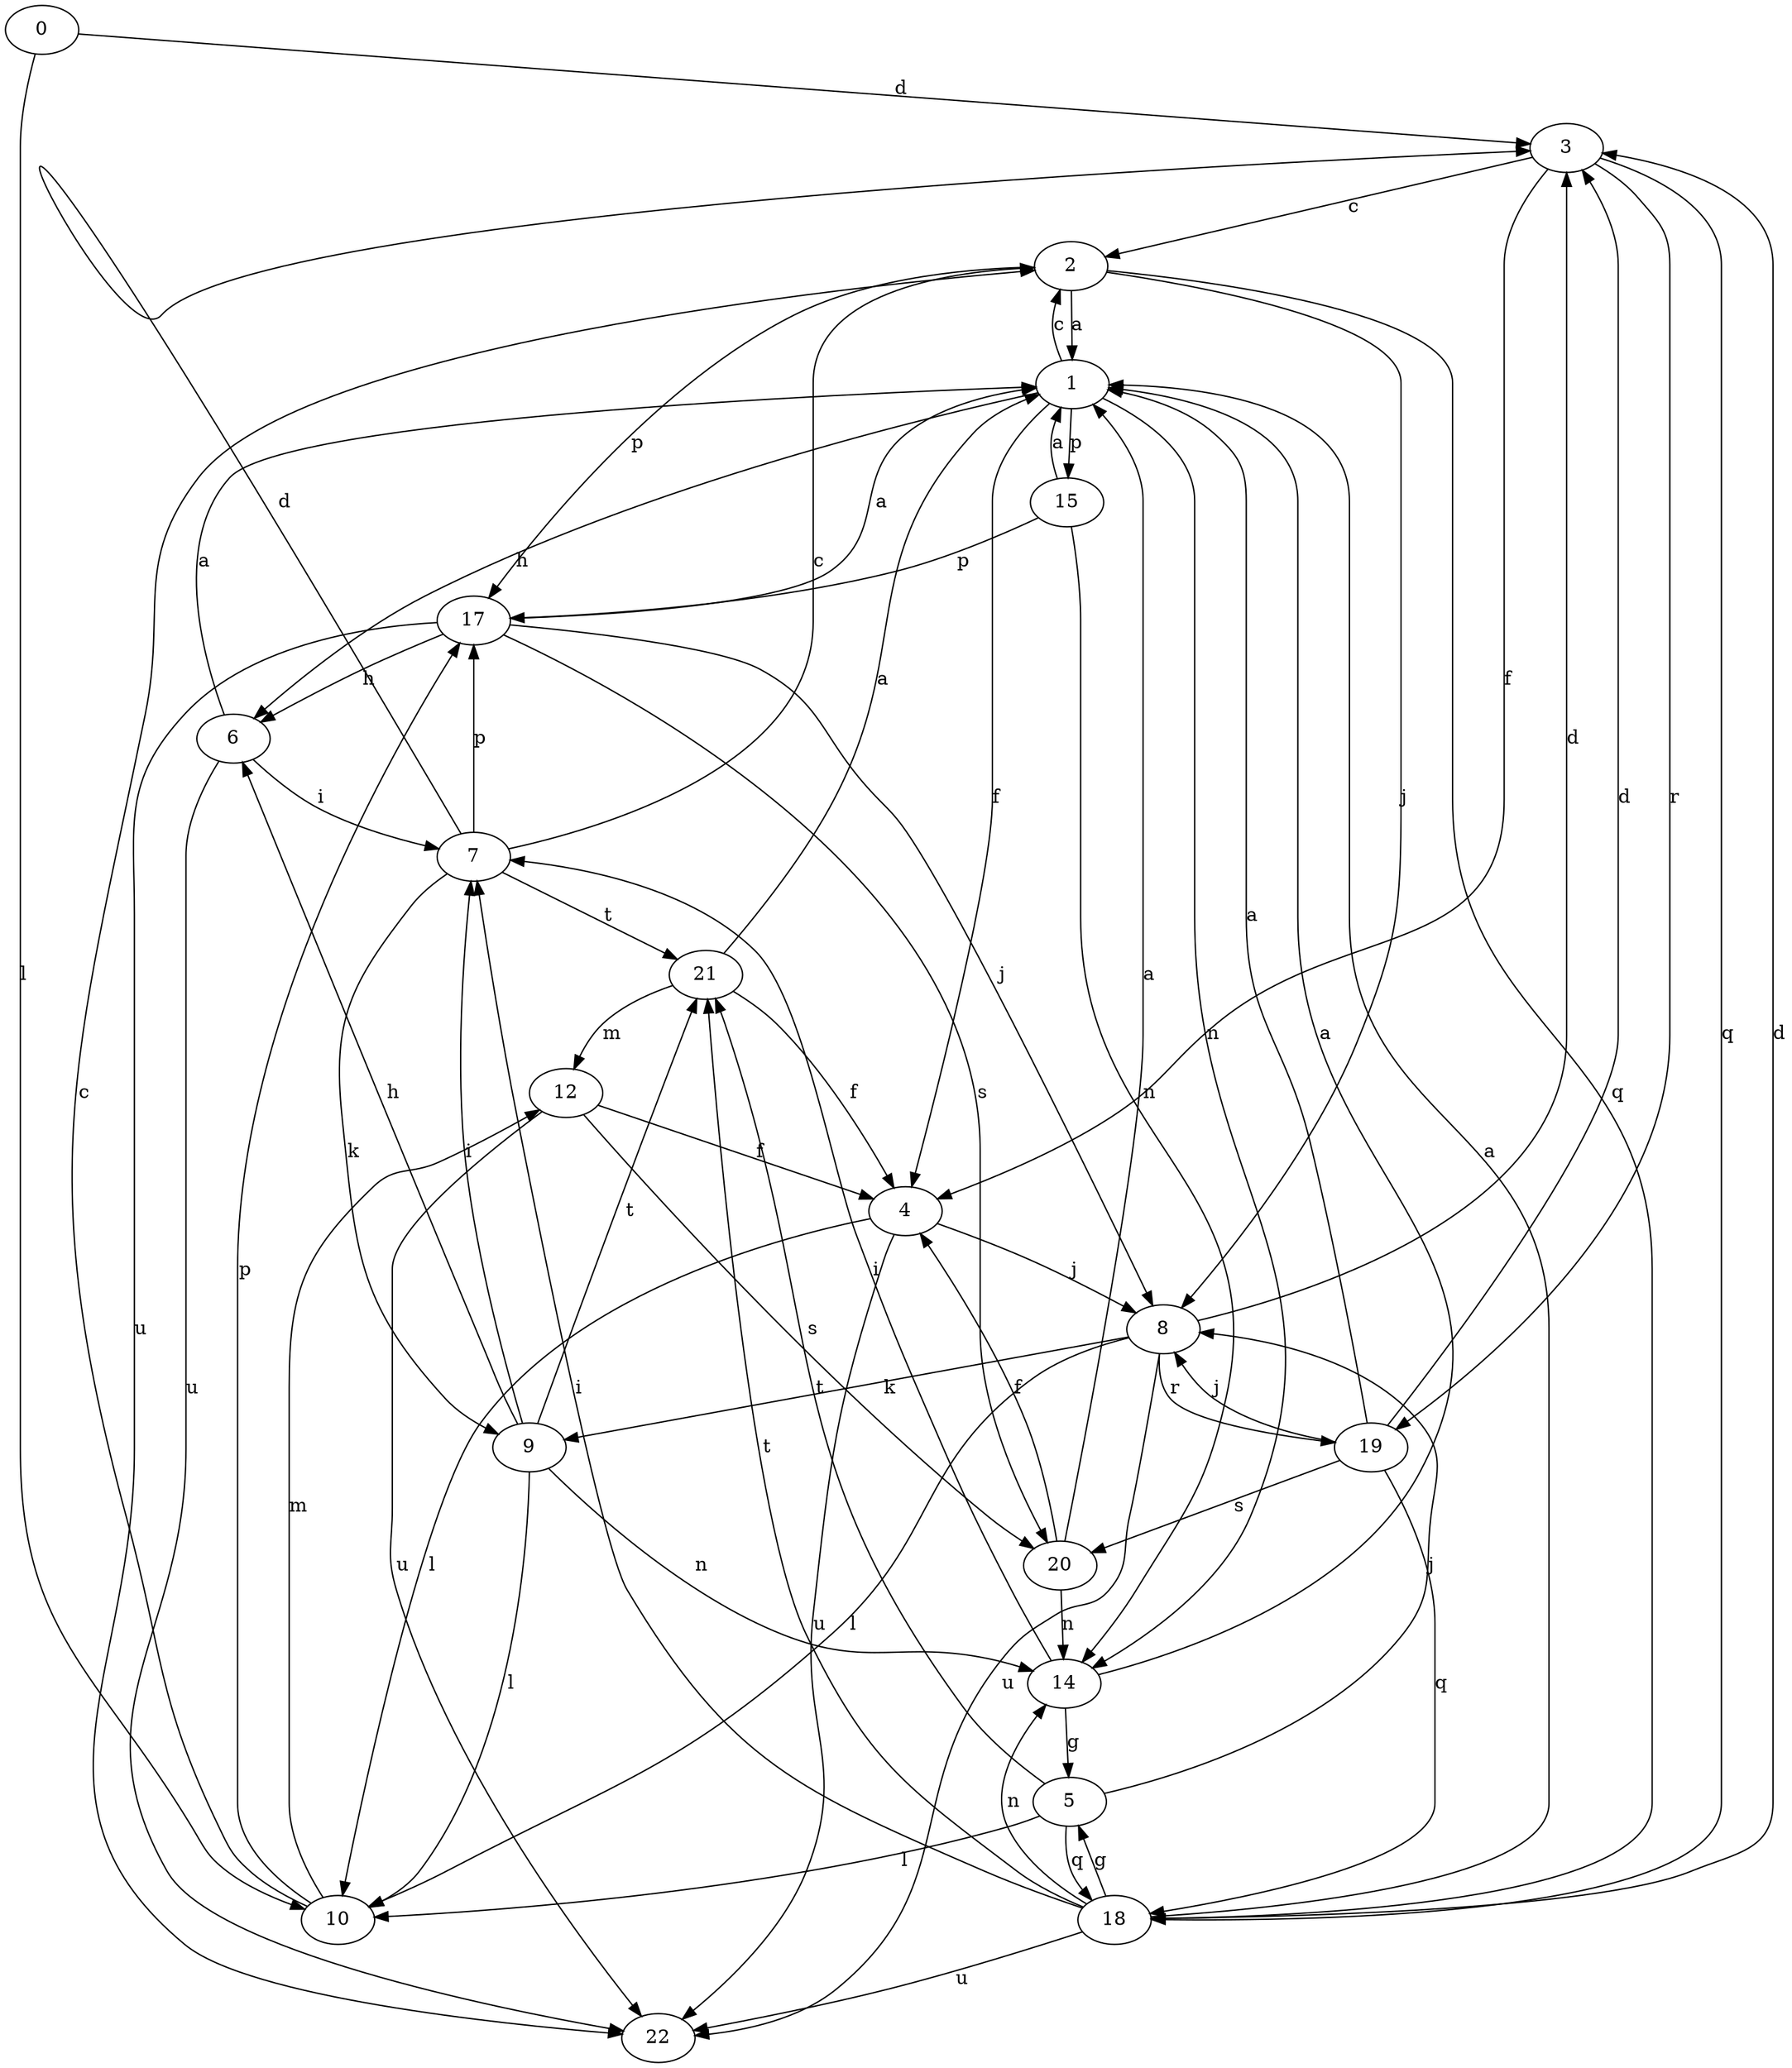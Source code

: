 strict digraph  {
0;
1;
2;
3;
4;
5;
6;
7;
8;
9;
10;
12;
14;
15;
17;
18;
19;
20;
21;
22;
0 -> 3  [label=d];
0 -> 10  [label=l];
1 -> 2  [label=c];
1 -> 4  [label=f];
1 -> 6  [label=h];
1 -> 14  [label=n];
1 -> 15  [label=p];
2 -> 1  [label=a];
2 -> 8  [label=j];
2 -> 17  [label=p];
2 -> 18  [label=q];
3 -> 2  [label=c];
3 -> 4  [label=f];
3 -> 18  [label=q];
3 -> 19  [label=r];
4 -> 8  [label=j];
4 -> 10  [label=l];
4 -> 22  [label=u];
5 -> 8  [label=j];
5 -> 10  [label=l];
5 -> 18  [label=q];
5 -> 21  [label=t];
6 -> 1  [label=a];
6 -> 7  [label=i];
6 -> 22  [label=u];
7 -> 2  [label=c];
7 -> 3  [label=d];
7 -> 9  [label=k];
7 -> 17  [label=p];
7 -> 21  [label=t];
8 -> 3  [label=d];
8 -> 9  [label=k];
8 -> 10  [label=l];
8 -> 19  [label=r];
8 -> 22  [label=u];
9 -> 6  [label=h];
9 -> 7  [label=i];
9 -> 10  [label=l];
9 -> 14  [label=n];
9 -> 21  [label=t];
10 -> 2  [label=c];
10 -> 12  [label=m];
10 -> 17  [label=p];
12 -> 4  [label=f];
12 -> 20  [label=s];
12 -> 22  [label=u];
14 -> 1  [label=a];
14 -> 5  [label=g];
14 -> 7  [label=i];
15 -> 1  [label=a];
15 -> 14  [label=n];
15 -> 17  [label=p];
17 -> 1  [label=a];
17 -> 6  [label=h];
17 -> 8  [label=j];
17 -> 20  [label=s];
17 -> 22  [label=u];
18 -> 1  [label=a];
18 -> 3  [label=d];
18 -> 5  [label=g];
18 -> 7  [label=i];
18 -> 14  [label=n];
18 -> 21  [label=t];
18 -> 22  [label=u];
19 -> 1  [label=a];
19 -> 3  [label=d];
19 -> 8  [label=j];
19 -> 18  [label=q];
19 -> 20  [label=s];
20 -> 1  [label=a];
20 -> 4  [label=f];
20 -> 14  [label=n];
21 -> 1  [label=a];
21 -> 4  [label=f];
21 -> 12  [label=m];
}

